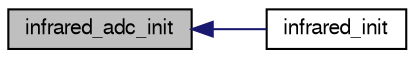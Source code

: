 digraph "infrared_adc_init"
{
  edge [fontname="FreeSans",fontsize="10",labelfontname="FreeSans",labelfontsize="10"];
  node [fontname="FreeSans",fontsize="10",shape=record];
  rankdir="LR";
  Node1 [label="infrared_adc_init",height=0.2,width=0.4,color="black", fillcolor="grey75", style="filled", fontcolor="black"];
  Node1 -> Node2 [dir="back",color="midnightblue",fontsize="10",style="solid",fontname="FreeSans"];
  Node2 [label="infrared_init",height=0.2,width=0.4,color="black", fillcolor="white", style="filled",URL="$infrared__adc_8c.html#a914de0b4811e25ca619529374d7fe3ba"];
}
